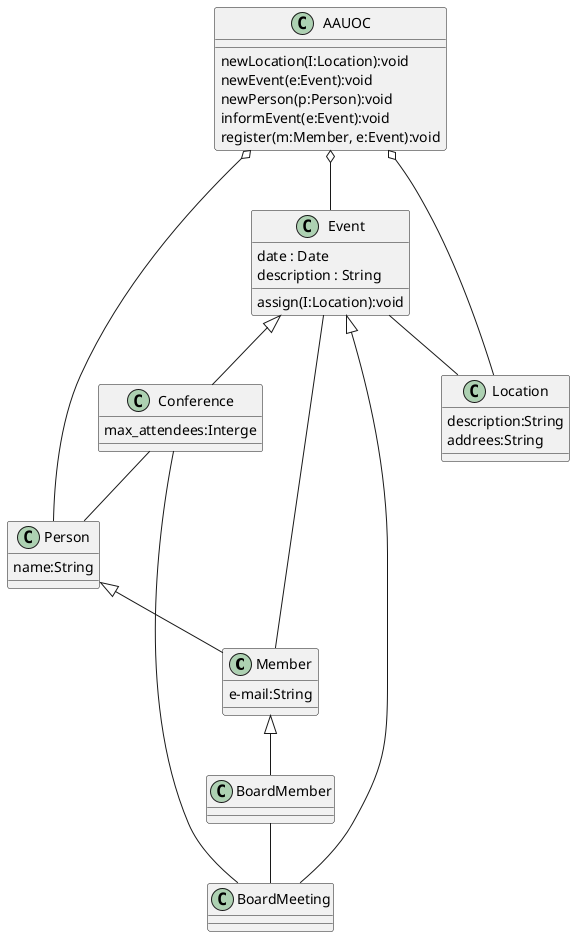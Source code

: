 @startuml

class Member{
e-mail:String
}

class BoardMember{
}

class Event{
date : Date
description : String
assign(I:Location):void
}

class Conference{
max_attendees:Interge
}

class BoardMeeting{
}

class Location{
description:String
addrees:String
}

class Person{
name:String
}

class AAUOC{
newLocation(I:Location):void
newEvent(e:Event):void
newPerson(p:Person):void
informEvent(e:Event):void
register(m:Member, e:Event):void
}

Event <|-- Conference
Event <|-- BoardMeeting
Conference -- BoardMeeting

Person <|-- Member
Member <|-- BoardMember

AAUOC o-- Location
AAUOC o-- Event
AAUOC o-- Person
Event -- Member
Event -- Location
Conference -- Person
BoardMember -- BoardMeeting


@enduml